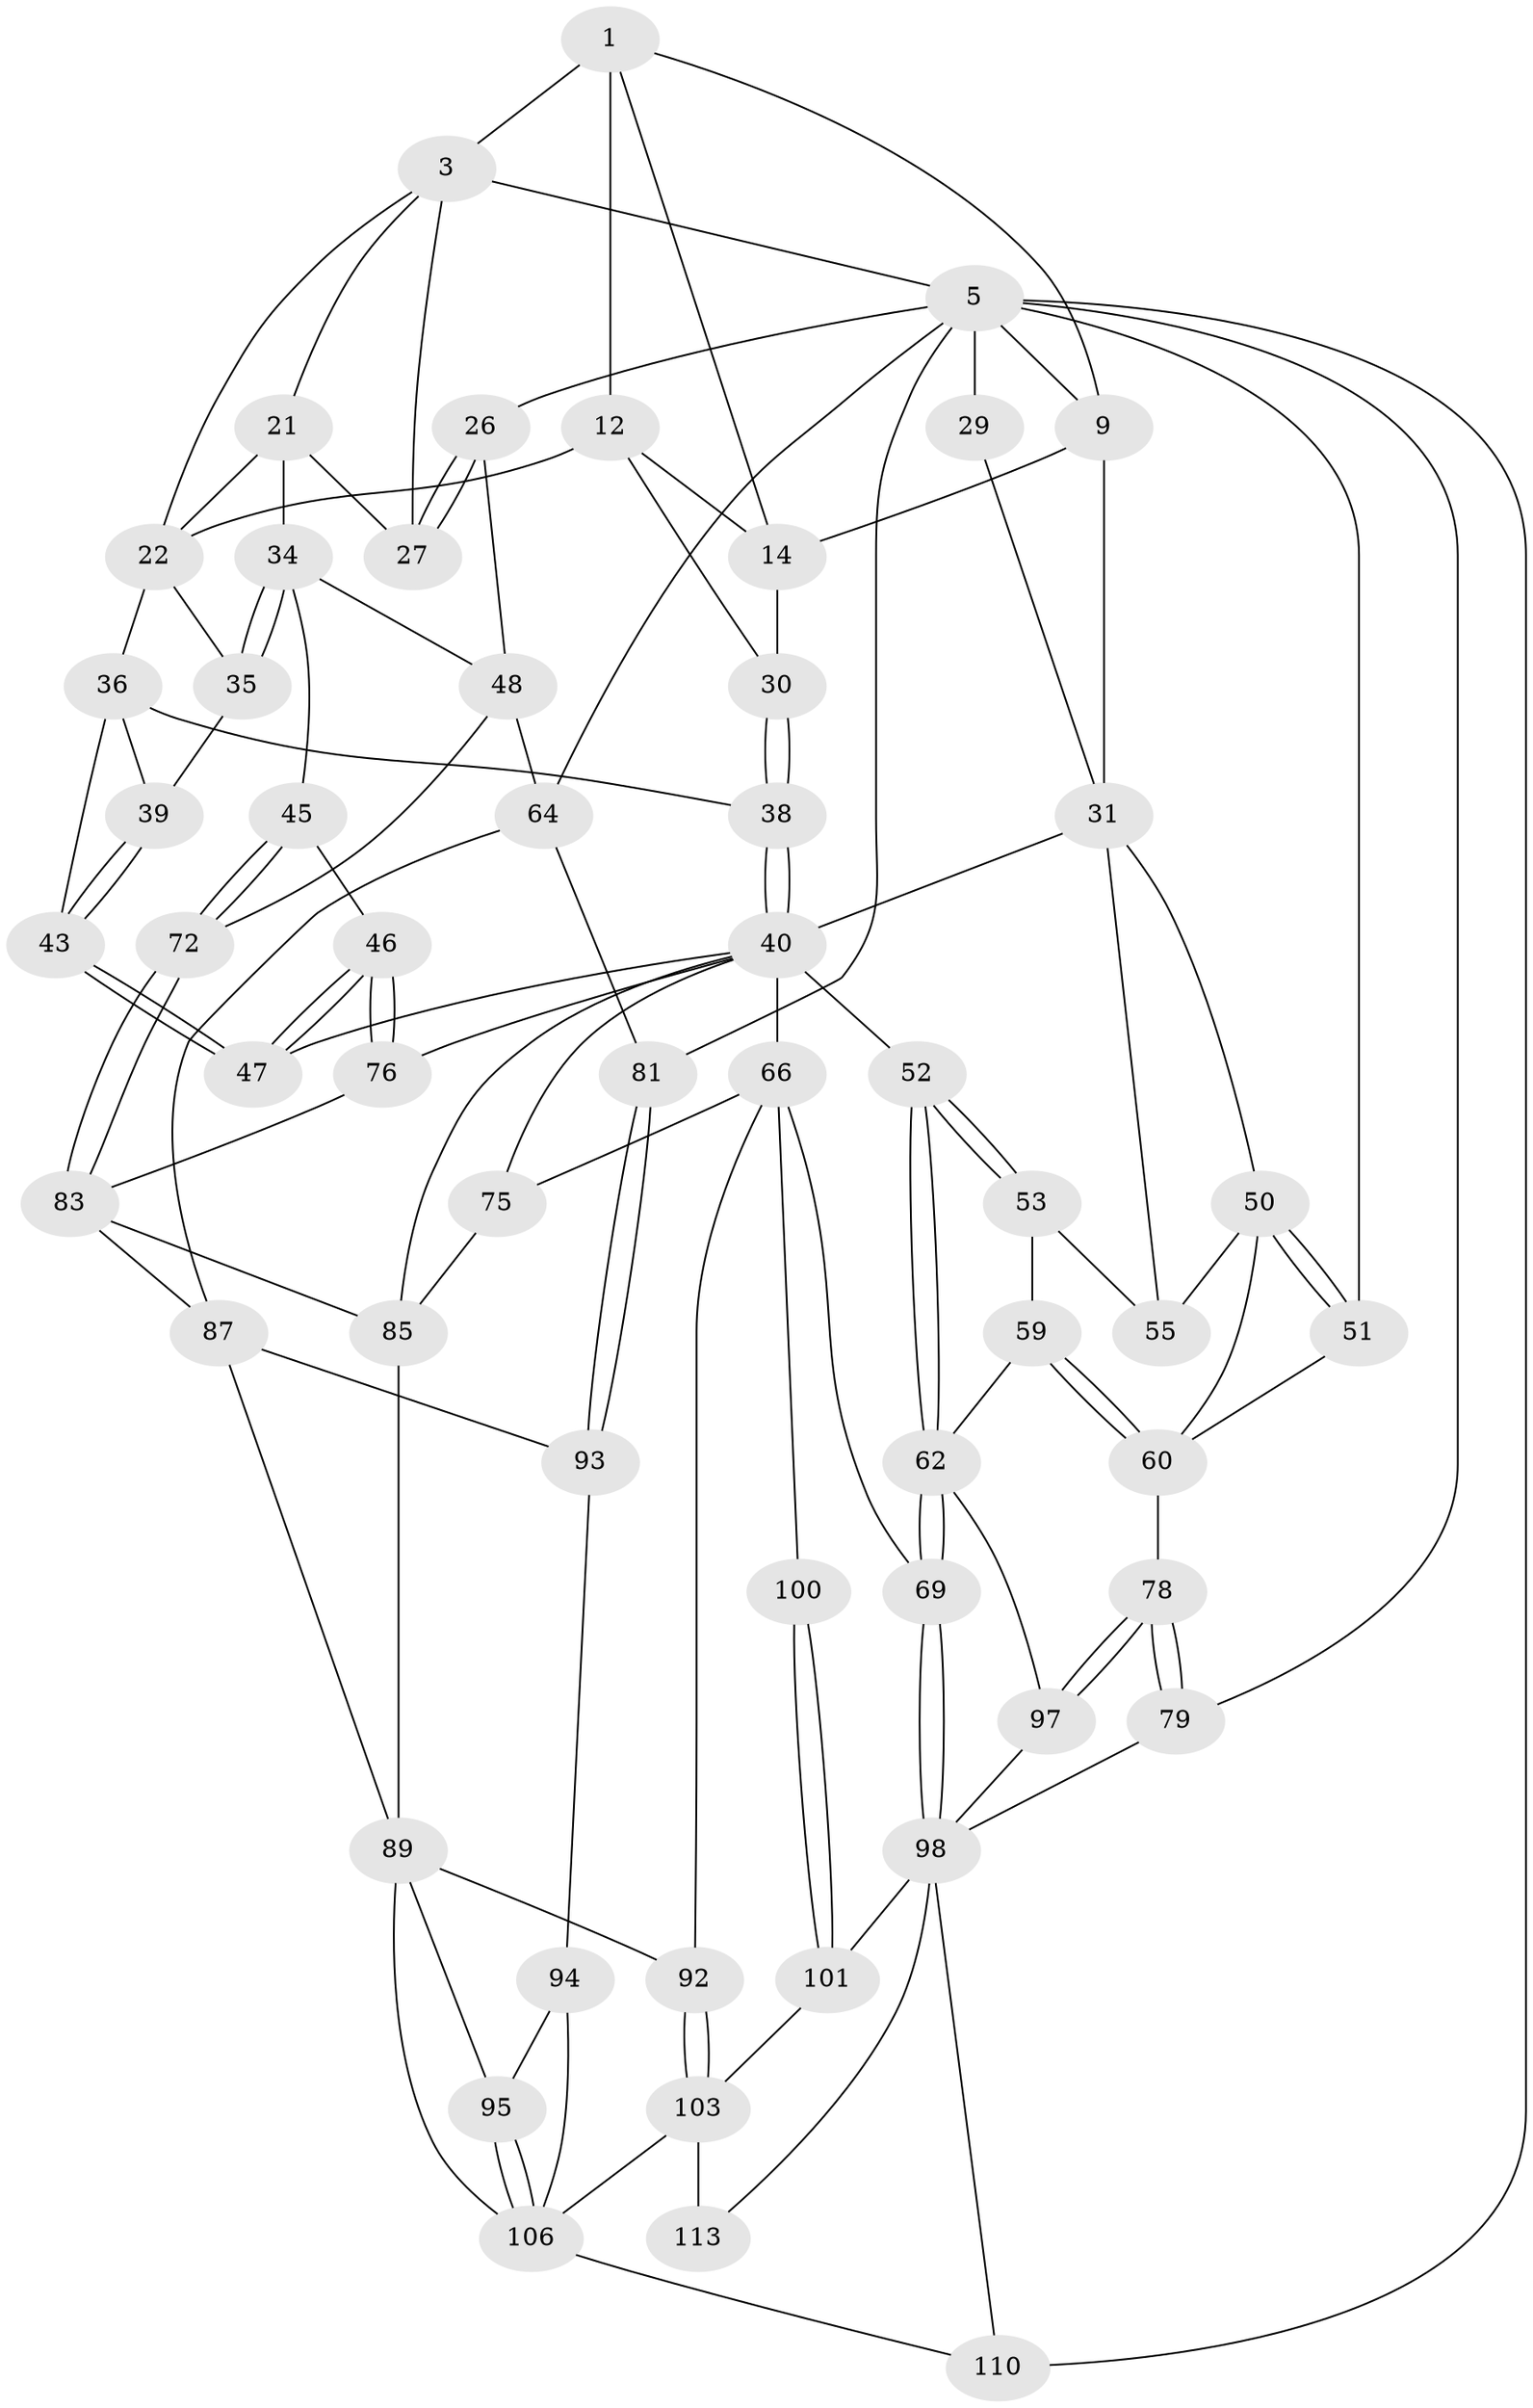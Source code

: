 // original degree distribution, {3: 0.017543859649122806, 5: 0.5263157894736842, 4: 0.23684210526315788, 6: 0.21929824561403508}
// Generated by graph-tools (version 1.1) at 2025/28/03/15/25 16:28:09]
// undirected, 57 vertices, 127 edges
graph export_dot {
graph [start="1"]
  node [color=gray90,style=filled];
  1 [pos="+0.43431679622019775+0",super="+8+2"];
  3 [pos="+0.8084112948055742+0",super="+4+15"];
  5 [pos="+1+0",super="+80+6+25"];
  9 [pos="+0.23426900198270614+0.1491927750155805",super="+17"];
  12 [pos="+0.5891673267138481+0.13605342479996416",super="+13"];
  14 [pos="+0.4115046901086415+0",super="+18"];
  21 [pos="+0.860331354679088+0.2131696646268605",super="+33"];
  22 [pos="+0.7746064428707995+0.177909677638233",super="+23"];
  26 [pos="+1+0.35487474314089"];
  27 [pos="+1+0.31863648942341105"];
  29 [pos="+0+0.06800842424290961"];
  30 [pos="+0.45234445499262665+0.22164720479741046"];
  31 [pos="+0.19967497240385645+0.32856150355737146",super="+32"];
  34 [pos="+0.7880150255015429+0.3503125575489791",super="+44"];
  35 [pos="+0.761578458690553+0.3388611910833187"];
  36 [pos="+0.6356592735812855+0.25843444721750036",super="+37"];
  38 [pos="+0.45805281306441303+0.36372166796813055"];
  39 [pos="+0.6994690275584049+0.3487394817475897"];
  40 [pos="+0.4362504158074038+0.3877303173032721",super="+41+57"];
  43 [pos="+0.6368040532721128+0.4080598666793103"];
  45 [pos="+0.8244244746347403+0.5281402402770448"];
  46 [pos="+0.7768069301871259+0.5515396969959525"];
  47 [pos="+0.6745119736254567+0.5410579099781988"];
  48 [pos="+0.8674165427279099+0.5012099515952219",super="+65"];
  50 [pos="+0+0.4163720804302899",super="+56"];
  51 [pos="+0+0.4107403319135267"];
  52 [pos="+0.23636437612048397+0.5458338772211253"];
  53 [pos="+0.18100923434648233+0.5319340380815039",super="+58+54"];
  55 [pos="+0.09204306780973286+0.48727104058946946"];
  59 [pos="+0.07803436161371653+0.6835706520367787"];
  60 [pos="+0+0.6809897278548034",super="+61"];
  62 [pos="+0.187431457910037+0.699643576743165",super="+63"];
  64 [pos="+1+0.7287286481231382",super="+82"];
  66 [pos="+0.37883221215467267+0.45302754931736317",super="+67"];
  69 [pos="+0.24775062327924183+0.7351636436825034"];
  72 [pos="+0.8926052833451068+0.6860574167786788"];
  75 [pos="+0.5363949788093944+0.7084649705638286"];
  76 [pos="+0.7747198807499006+0.5895459108202963"];
  78 [pos="+0+1"];
  79 [pos="+0+1"];
  81 [pos="+1+1"];
  83 [pos="+0.8640701110119973+0.7368526625027729",super="+84"];
  85 [pos="+0.6842644285495222+0.7404817738775936",super="+86"];
  87 [pos="+0.959711874941154+0.7641878173578645",super="+88"];
  89 [pos="+0.8600078767155658+0.765664717240967",super="+90+96"];
  92 [pos="+0.5391056287343291+0.8440741356821065"];
  93 [pos="+0.8969599984608443+0.8698374554731515"];
  94 [pos="+0.895216680171353+0.8692806432597184"];
  95 [pos="+0.8734998806768437+0.8512919258981352"];
  97 [pos="+0.11468550582475104+0.8888900755896375"];
  98 [pos="+0.2280588216967918+0.8160278795658636",super="+99+102"];
  100 [pos="+0.3588573948648852+0.7727559223769057"];
  101 [pos="+0.35249984505237036+0.9198477973554027"];
  103 [pos="+0.5417207636631052+0.872855458376025",super="+104+108"];
  106 [pos="+0.7121333393868302+0.9439876755728933",super="+107"];
  110 [pos="+0.7852321434786557+1"];
  113 [pos="+0.37849257430268585+1"];
  1 -- 9;
  1 -- 14;
  1 -- 3 [weight=2];
  1 -- 12;
  3 -- 5;
  3 -- 21;
  3 -- 22;
  3 -- 27;
  5 -- 81;
  5 -- 110;
  5 -- 79 [weight=2];
  5 -- 51;
  5 -- 9;
  5 -- 29 [weight=2];
  5 -- 64;
  5 -- 26;
  9 -- 31;
  9 -- 14;
  12 -- 14;
  12 -- 30;
  12 -- 22;
  14 -- 30;
  21 -- 22;
  21 -- 34;
  21 -- 27;
  22 -- 35;
  22 -- 36;
  26 -- 27;
  26 -- 27;
  26 -- 48;
  29 -- 31;
  30 -- 38;
  30 -- 38;
  31 -- 40;
  31 -- 50;
  31 -- 55;
  34 -- 35;
  34 -- 35;
  34 -- 48;
  34 -- 45;
  35 -- 39;
  36 -- 39;
  36 -- 43;
  36 -- 38;
  38 -- 40;
  38 -- 40;
  39 -- 43;
  39 -- 43;
  40 -- 66 [weight=2];
  40 -- 52;
  40 -- 85;
  40 -- 75;
  40 -- 76;
  40 -- 47;
  43 -- 47;
  43 -- 47;
  45 -- 46;
  45 -- 72;
  45 -- 72;
  46 -- 47;
  46 -- 47;
  46 -- 76;
  46 -- 76;
  48 -- 72;
  48 -- 64;
  50 -- 51;
  50 -- 51;
  50 -- 60;
  50 -- 55;
  51 -- 60;
  52 -- 53;
  52 -- 53;
  52 -- 62;
  52 -- 62;
  53 -- 59;
  53 -- 55;
  59 -- 60;
  59 -- 60;
  59 -- 62;
  60 -- 78;
  62 -- 69;
  62 -- 69;
  62 -- 97;
  64 -- 81;
  64 -- 87;
  66 -- 100 [weight=2];
  66 -- 69;
  66 -- 75;
  66 -- 92;
  69 -- 98;
  69 -- 98;
  72 -- 83;
  72 -- 83;
  75 -- 85;
  76 -- 83;
  78 -- 79;
  78 -- 79;
  78 -- 97;
  78 -- 97;
  79 -- 98;
  81 -- 93;
  81 -- 93;
  83 -- 87;
  83 -- 85;
  85 -- 89;
  87 -- 93;
  87 -- 89;
  89 -- 92;
  89 -- 106;
  89 -- 95;
  92 -- 103;
  92 -- 103;
  93 -- 94;
  94 -- 95;
  94 -- 106;
  95 -- 106;
  95 -- 106;
  97 -- 98;
  98 -- 113;
  98 -- 110;
  98 -- 101;
  100 -- 101;
  100 -- 101;
  101 -- 103;
  103 -- 113 [weight=2];
  103 -- 106;
  106 -- 110;
}
